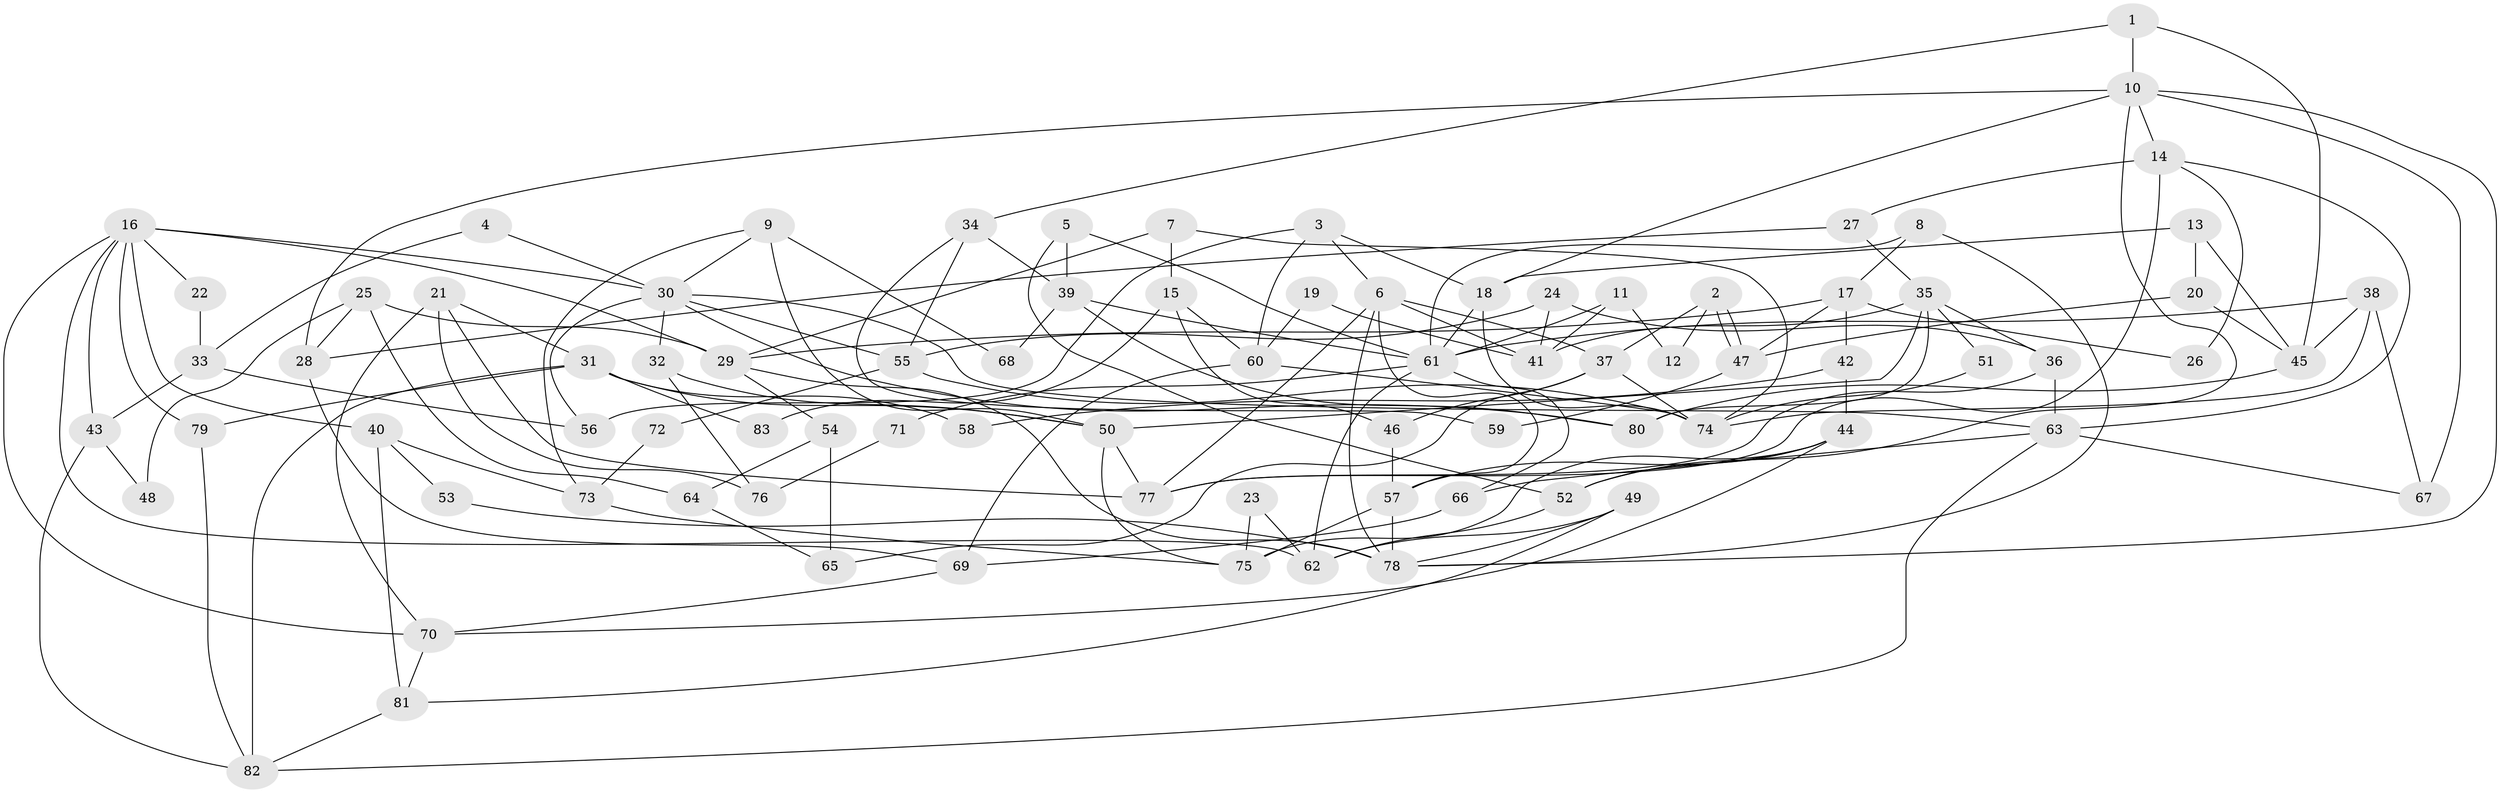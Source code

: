 // Generated by graph-tools (version 1.1) at 2025/51/03/09/25 04:51:04]
// undirected, 83 vertices, 166 edges
graph export_dot {
graph [start="1"]
  node [color=gray90,style=filled];
  1;
  2;
  3;
  4;
  5;
  6;
  7;
  8;
  9;
  10;
  11;
  12;
  13;
  14;
  15;
  16;
  17;
  18;
  19;
  20;
  21;
  22;
  23;
  24;
  25;
  26;
  27;
  28;
  29;
  30;
  31;
  32;
  33;
  34;
  35;
  36;
  37;
  38;
  39;
  40;
  41;
  42;
  43;
  44;
  45;
  46;
  47;
  48;
  49;
  50;
  51;
  52;
  53;
  54;
  55;
  56;
  57;
  58;
  59;
  60;
  61;
  62;
  63;
  64;
  65;
  66;
  67;
  68;
  69;
  70;
  71;
  72;
  73;
  74;
  75;
  76;
  77;
  78;
  79;
  80;
  81;
  82;
  83;
  1 -- 10;
  1 -- 45;
  1 -- 34;
  2 -- 37;
  2 -- 47;
  2 -- 47;
  2 -- 12;
  3 -- 6;
  3 -- 18;
  3 -- 56;
  3 -- 60;
  4 -- 33;
  4 -- 30;
  5 -- 52;
  5 -- 61;
  5 -- 39;
  6 -- 41;
  6 -- 77;
  6 -- 37;
  6 -- 57;
  6 -- 78;
  7 -- 29;
  7 -- 74;
  7 -- 15;
  8 -- 78;
  8 -- 61;
  8 -- 17;
  9 -- 73;
  9 -- 50;
  9 -- 30;
  9 -- 68;
  10 -- 18;
  10 -- 78;
  10 -- 14;
  10 -- 28;
  10 -- 52;
  10 -- 67;
  11 -- 41;
  11 -- 61;
  11 -- 12;
  13 -- 18;
  13 -- 20;
  13 -- 45;
  14 -- 63;
  14 -- 26;
  14 -- 27;
  14 -- 77;
  15 -- 60;
  15 -- 46;
  15 -- 83;
  16 -- 70;
  16 -- 79;
  16 -- 22;
  16 -- 29;
  16 -- 30;
  16 -- 40;
  16 -- 43;
  16 -- 62;
  17 -- 29;
  17 -- 26;
  17 -- 42;
  17 -- 47;
  18 -- 61;
  18 -- 74;
  19 -- 60;
  19 -- 41;
  20 -- 47;
  20 -- 45;
  21 -- 70;
  21 -- 77;
  21 -- 31;
  21 -- 76;
  22 -- 33;
  23 -- 62;
  23 -- 75;
  24 -- 36;
  24 -- 55;
  24 -- 41;
  25 -- 29;
  25 -- 28;
  25 -- 48;
  25 -- 64;
  27 -- 35;
  27 -- 28;
  28 -- 69;
  29 -- 78;
  29 -- 54;
  30 -- 32;
  30 -- 55;
  30 -- 56;
  30 -- 63;
  30 -- 80;
  31 -- 50;
  31 -- 58;
  31 -- 79;
  31 -- 82;
  31 -- 83;
  32 -- 50;
  32 -- 76;
  33 -- 56;
  33 -- 43;
  34 -- 39;
  34 -- 55;
  34 -- 59;
  35 -- 80;
  35 -- 36;
  35 -- 41;
  35 -- 50;
  35 -- 51;
  36 -- 77;
  36 -- 63;
  37 -- 74;
  37 -- 46;
  37 -- 65;
  38 -- 74;
  38 -- 67;
  38 -- 45;
  38 -- 61;
  39 -- 80;
  39 -- 61;
  39 -- 68;
  40 -- 81;
  40 -- 53;
  40 -- 73;
  42 -- 44;
  42 -- 58;
  43 -- 82;
  43 -- 48;
  44 -- 57;
  44 -- 52;
  44 -- 70;
  44 -- 75;
  45 -- 80;
  46 -- 57;
  47 -- 59;
  49 -- 78;
  49 -- 62;
  49 -- 81;
  50 -- 75;
  50 -- 77;
  51 -- 74;
  52 -- 62;
  53 -- 78;
  54 -- 65;
  54 -- 64;
  55 -- 72;
  55 -- 74;
  57 -- 75;
  57 -- 78;
  60 -- 69;
  60 -- 74;
  61 -- 62;
  61 -- 66;
  61 -- 71;
  63 -- 82;
  63 -- 66;
  63 -- 67;
  64 -- 65;
  66 -- 69;
  69 -- 70;
  70 -- 81;
  71 -- 76;
  72 -- 73;
  73 -- 75;
  79 -- 82;
  81 -- 82;
}
